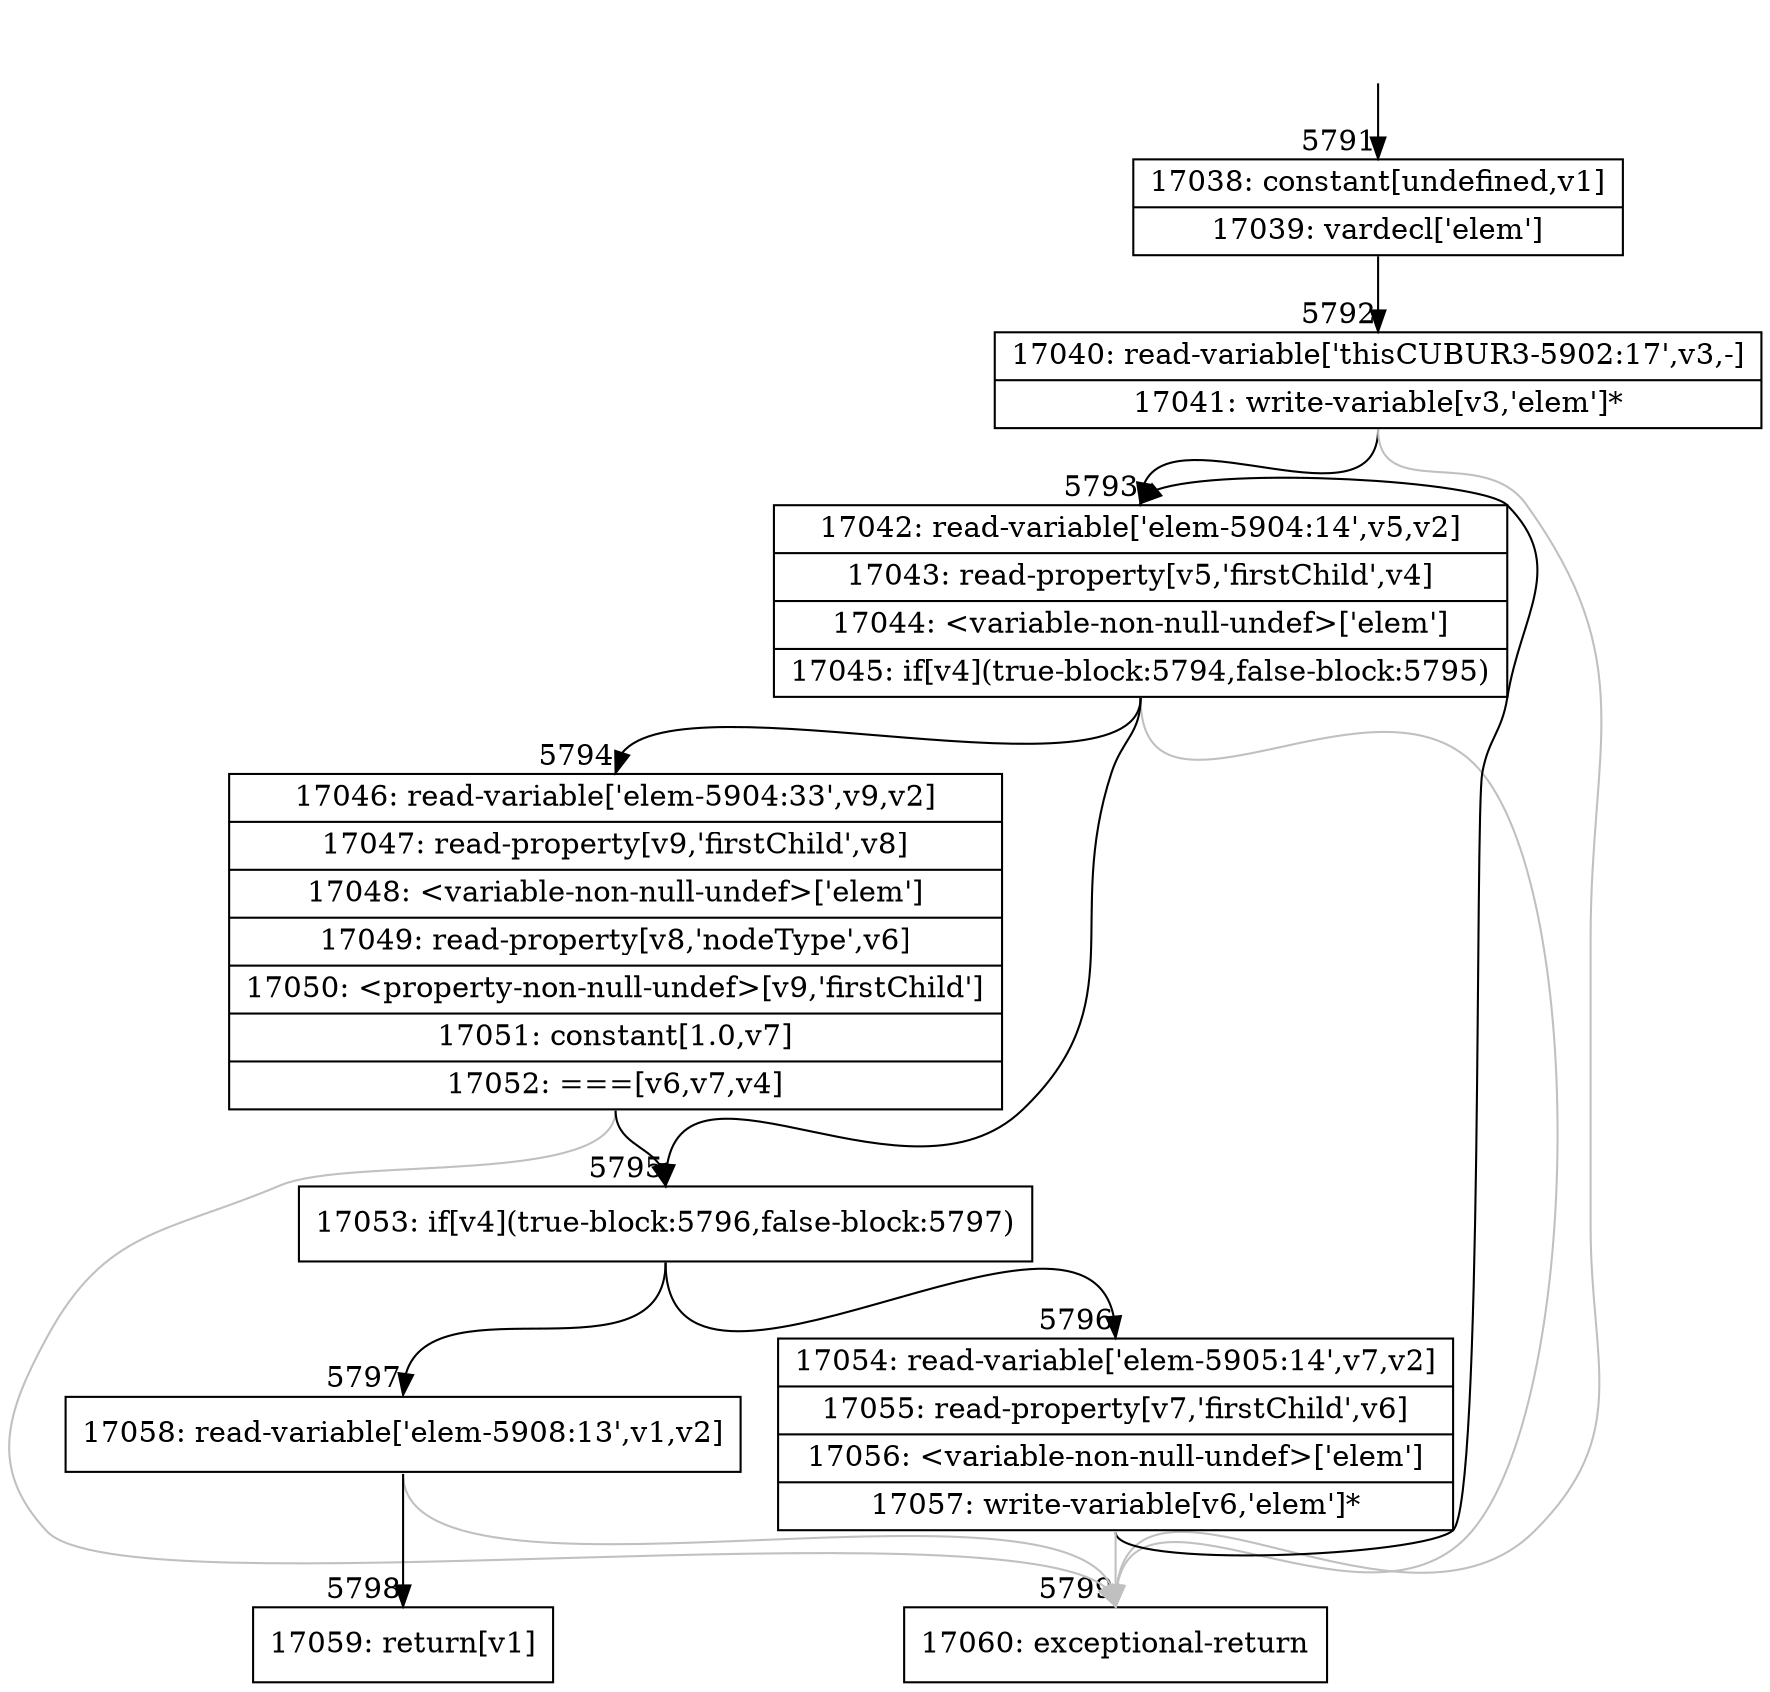 digraph {
rankdir="TD"
BB_entry377[shape=none,label=""];
BB_entry377 -> BB5791 [tailport=s, headport=n, headlabel="    5791"]
BB5791 [shape=record label="{17038: constant[undefined,v1]|17039: vardecl['elem']}" ] 
BB5791 -> BB5792 [tailport=s, headport=n, headlabel="      5792"]
BB5792 [shape=record label="{17040: read-variable['thisCUBUR3-5902:17',v3,-]|17041: write-variable[v3,'elem']*}" ] 
BB5792 -> BB5793 [tailport=s, headport=n, headlabel="      5793"]
BB5792 -> BB5799 [tailport=s, headport=n, color=gray, headlabel="      5799"]
BB5793 [shape=record label="{17042: read-variable['elem-5904:14',v5,v2]|17043: read-property[v5,'firstChild',v4]|17044: \<variable-non-null-undef\>['elem']|17045: if[v4](true-block:5794,false-block:5795)}" ] 
BB5793 -> BB5795 [tailport=s, headport=n, headlabel="      5795"]
BB5793 -> BB5794 [tailport=s, headport=n, headlabel="      5794"]
BB5793 -> BB5799 [tailport=s, headport=n, color=gray]
BB5794 [shape=record label="{17046: read-variable['elem-5904:33',v9,v2]|17047: read-property[v9,'firstChild',v8]|17048: \<variable-non-null-undef\>['elem']|17049: read-property[v8,'nodeType',v6]|17050: \<property-non-null-undef\>[v9,'firstChild']|17051: constant[1.0,v7]|17052: ===[v6,v7,v4]}" ] 
BB5794 -> BB5795 [tailport=s, headport=n]
BB5794 -> BB5799 [tailport=s, headport=n, color=gray]
BB5795 [shape=record label="{17053: if[v4](true-block:5796,false-block:5797)}" ] 
BB5795 -> BB5796 [tailport=s, headport=n, headlabel="      5796"]
BB5795 -> BB5797 [tailport=s, headport=n, headlabel="      5797"]
BB5796 [shape=record label="{17054: read-variable['elem-5905:14',v7,v2]|17055: read-property[v7,'firstChild',v6]|17056: \<variable-non-null-undef\>['elem']|17057: write-variable[v6,'elem']*}" ] 
BB5796 -> BB5793 [tailport=s, headport=n]
BB5796 -> BB5799 [tailport=s, headport=n, color=gray]
BB5797 [shape=record label="{17058: read-variable['elem-5908:13',v1,v2]}" ] 
BB5797 -> BB5798 [tailport=s, headport=n, headlabel="      5798"]
BB5797 -> BB5799 [tailport=s, headport=n, color=gray]
BB5798 [shape=record label="{17059: return[v1]}" ] 
BB5799 [shape=record label="{17060: exceptional-return}" ] 
}
